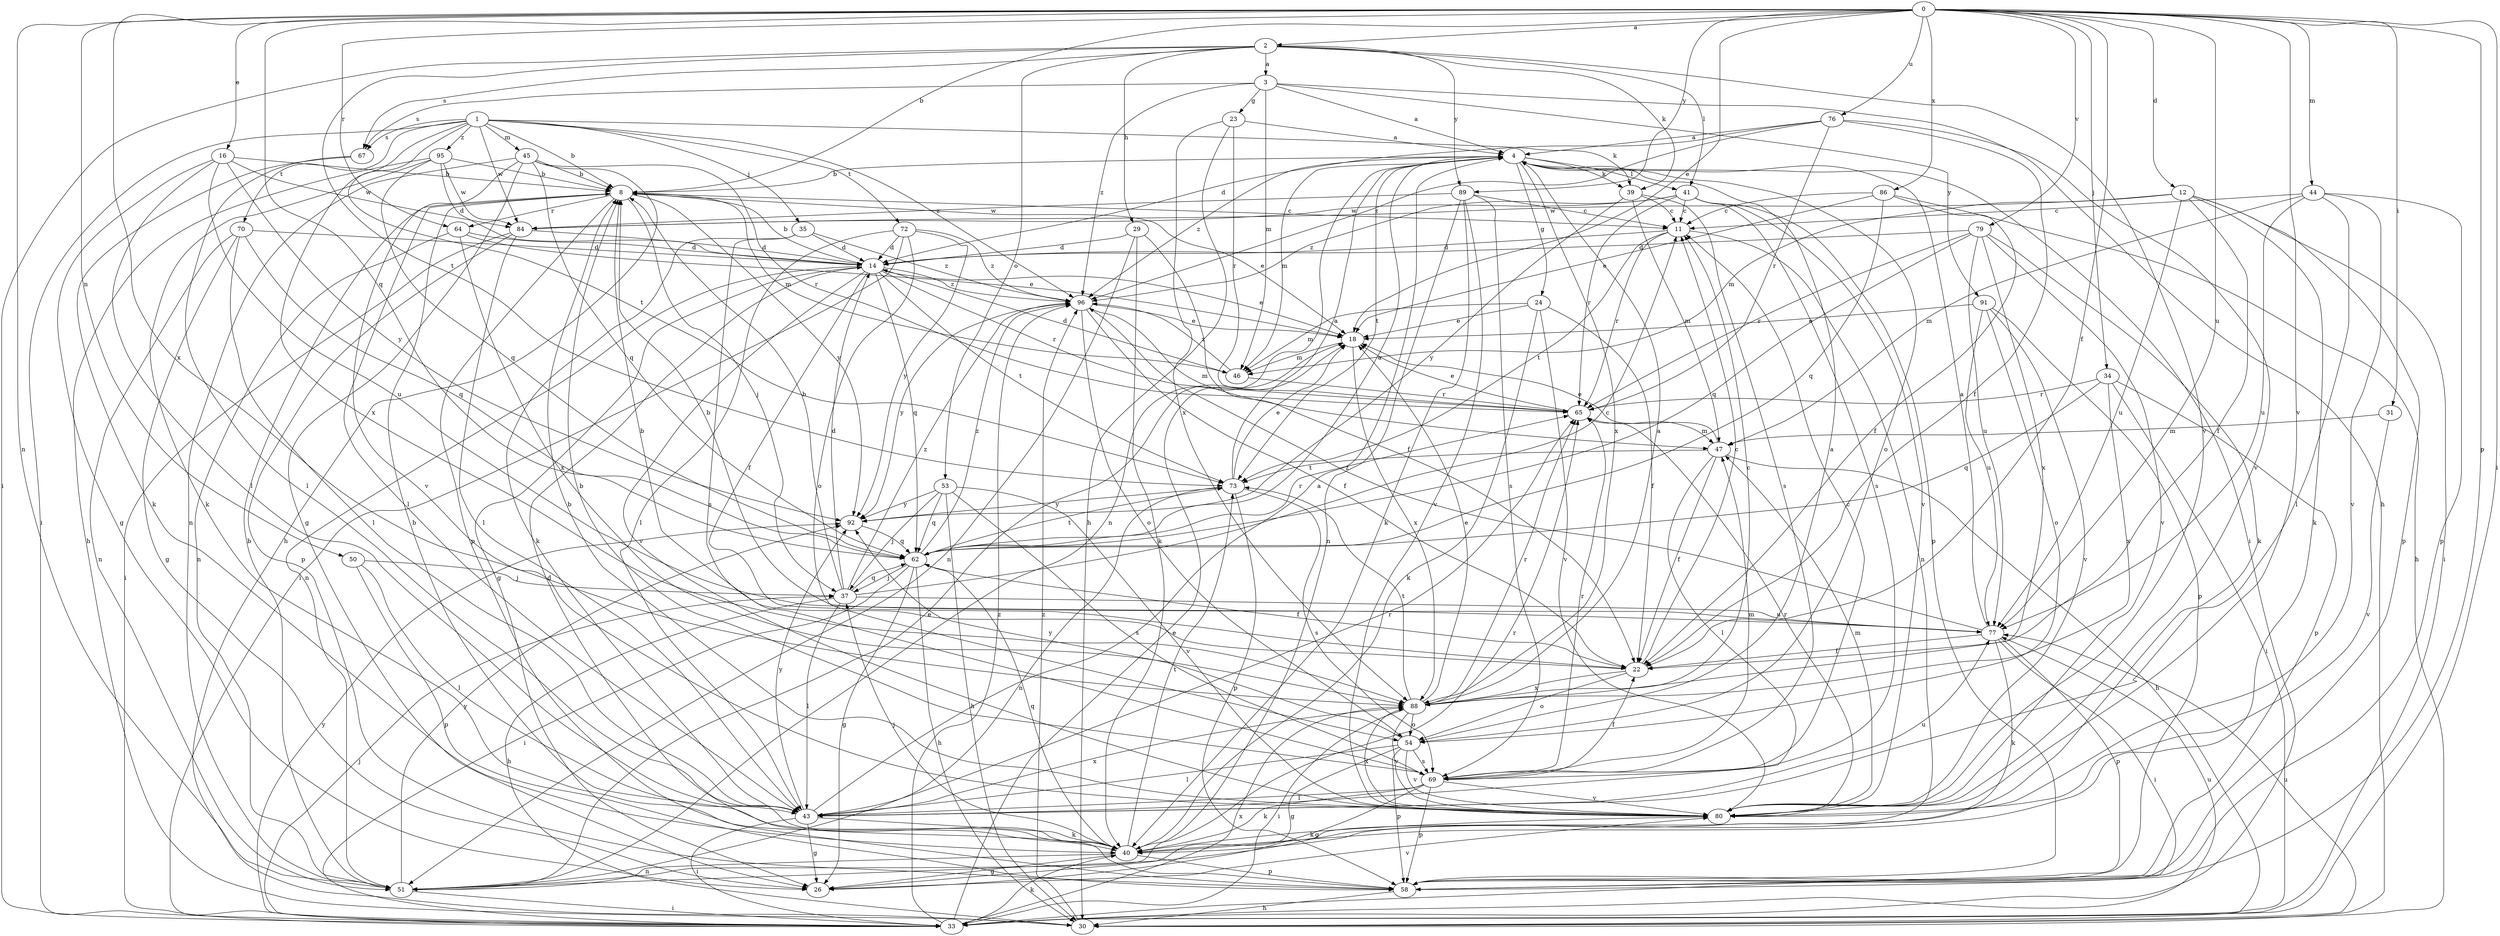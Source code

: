 strict digraph  {
0;
1;
2;
3;
4;
8;
11;
12;
14;
16;
18;
22;
23;
24;
26;
29;
30;
31;
33;
34;
35;
37;
39;
40;
41;
43;
44;
45;
46;
47;
50;
51;
53;
54;
58;
62;
64;
65;
67;
69;
70;
72;
73;
76;
77;
79;
80;
84;
86;
88;
89;
91;
92;
95;
96;
0 -> 2  [label=a];
0 -> 8  [label=b];
0 -> 12  [label=d];
0 -> 16  [label=e];
0 -> 18  [label=e];
0 -> 22  [label=f];
0 -> 31  [label=i];
0 -> 33  [label=i];
0 -> 34  [label=j];
0 -> 44  [label=m];
0 -> 50  [label=n];
0 -> 51  [label=n];
0 -> 58  [label=p];
0 -> 62  [label=q];
0 -> 64  [label=r];
0 -> 76  [label=u];
0 -> 77  [label=u];
0 -> 79  [label=v];
0 -> 80  [label=v];
0 -> 86  [label=x];
0 -> 88  [label=x];
0 -> 89  [label=y];
1 -> 8  [label=b];
1 -> 33  [label=i];
1 -> 35  [label=j];
1 -> 39  [label=k];
1 -> 45  [label=m];
1 -> 67  [label=s];
1 -> 70  [label=t];
1 -> 72  [label=t];
1 -> 73  [label=t];
1 -> 84  [label=w];
1 -> 88  [label=x];
1 -> 95  [label=z];
1 -> 96  [label=z];
2 -> 3  [label=a];
2 -> 29  [label=h];
2 -> 33  [label=i];
2 -> 39  [label=k];
2 -> 41  [label=l];
2 -> 53  [label=o];
2 -> 67  [label=s];
2 -> 73  [label=t];
2 -> 80  [label=v];
2 -> 89  [label=y];
3 -> 4  [label=a];
3 -> 23  [label=g];
3 -> 30  [label=h];
3 -> 46  [label=m];
3 -> 67  [label=s];
3 -> 91  [label=y];
3 -> 96  [label=z];
4 -> 8  [label=b];
4 -> 24  [label=g];
4 -> 33  [label=i];
4 -> 39  [label=k];
4 -> 41  [label=l];
4 -> 46  [label=m];
4 -> 51  [label=n];
4 -> 54  [label=o];
4 -> 73  [label=t];
4 -> 88  [label=x];
4 -> 96  [label=z];
8 -> 11  [label=c];
8 -> 18  [label=e];
8 -> 37  [label=j];
8 -> 43  [label=l];
8 -> 46  [label=m];
8 -> 58  [label=p];
8 -> 64  [label=r];
8 -> 92  [label=y];
11 -> 14  [label=d];
11 -> 51  [label=n];
11 -> 65  [label=r];
11 -> 73  [label=t];
12 -> 22  [label=f];
12 -> 33  [label=i];
12 -> 40  [label=k];
12 -> 46  [label=m];
12 -> 58  [label=p];
12 -> 77  [label=u];
12 -> 84  [label=w];
14 -> 8  [label=b];
14 -> 18  [label=e];
14 -> 22  [label=f];
14 -> 26  [label=g];
14 -> 51  [label=n];
14 -> 62  [label=q];
14 -> 65  [label=r];
14 -> 73  [label=t];
14 -> 80  [label=v];
14 -> 96  [label=z];
16 -> 8  [label=b];
16 -> 26  [label=g];
16 -> 43  [label=l];
16 -> 77  [label=u];
16 -> 84  [label=w];
16 -> 92  [label=y];
18 -> 46  [label=m];
18 -> 88  [label=x];
22 -> 8  [label=b];
22 -> 11  [label=c];
22 -> 54  [label=o];
22 -> 88  [label=x];
23 -> 4  [label=a];
23 -> 30  [label=h];
23 -> 65  [label=r];
23 -> 88  [label=x];
24 -> 18  [label=e];
24 -> 22  [label=f];
24 -> 40  [label=k];
24 -> 46  [label=m];
24 -> 80  [label=v];
26 -> 80  [label=v];
29 -> 14  [label=d];
29 -> 22  [label=f];
29 -> 40  [label=k];
29 -> 51  [label=n];
30 -> 77  [label=u];
30 -> 96  [label=z];
31 -> 47  [label=m];
31 -> 80  [label=v];
33 -> 18  [label=e];
33 -> 37  [label=j];
33 -> 40  [label=k];
33 -> 77  [label=u];
33 -> 88  [label=x];
33 -> 92  [label=y];
33 -> 96  [label=z];
34 -> 33  [label=i];
34 -> 58  [label=p];
34 -> 62  [label=q];
34 -> 65  [label=r];
34 -> 88  [label=x];
35 -> 14  [label=d];
35 -> 40  [label=k];
35 -> 69  [label=s];
35 -> 96  [label=z];
37 -> 8  [label=b];
37 -> 11  [label=c];
37 -> 14  [label=d];
37 -> 30  [label=h];
37 -> 43  [label=l];
37 -> 62  [label=q];
37 -> 77  [label=u];
37 -> 96  [label=z];
39 -> 11  [label=c];
39 -> 47  [label=m];
39 -> 69  [label=s];
39 -> 92  [label=y];
40 -> 8  [label=b];
40 -> 26  [label=g];
40 -> 37  [label=j];
40 -> 51  [label=n];
40 -> 58  [label=p];
40 -> 62  [label=q];
40 -> 65  [label=r];
40 -> 73  [label=t];
41 -> 11  [label=c];
41 -> 58  [label=p];
41 -> 65  [label=r];
41 -> 69  [label=s];
41 -> 80  [label=v];
41 -> 84  [label=w];
41 -> 96  [label=z];
43 -> 4  [label=a];
43 -> 26  [label=g];
43 -> 33  [label=i];
43 -> 40  [label=k];
43 -> 65  [label=r];
43 -> 77  [label=u];
43 -> 88  [label=x];
43 -> 92  [label=y];
44 -> 11  [label=c];
44 -> 43  [label=l];
44 -> 47  [label=m];
44 -> 58  [label=p];
44 -> 77  [label=u];
44 -> 80  [label=v];
45 -> 8  [label=b];
45 -> 26  [label=g];
45 -> 30  [label=h];
45 -> 51  [label=n];
45 -> 62  [label=q];
45 -> 65  [label=r];
45 -> 80  [label=v];
46 -> 14  [label=d];
46 -> 65  [label=r];
46 -> 96  [label=z];
47 -> 18  [label=e];
47 -> 22  [label=f];
47 -> 30  [label=h];
47 -> 43  [label=l];
47 -> 73  [label=t];
50 -> 37  [label=j];
50 -> 43  [label=l];
50 -> 58  [label=p];
51 -> 8  [label=b];
51 -> 18  [label=e];
51 -> 33  [label=i];
51 -> 92  [label=y];
53 -> 30  [label=h];
53 -> 37  [label=j];
53 -> 62  [label=q];
53 -> 69  [label=s];
53 -> 80  [label=v];
53 -> 92  [label=y];
54 -> 4  [label=a];
54 -> 26  [label=g];
54 -> 43  [label=l];
54 -> 58  [label=p];
54 -> 69  [label=s];
54 -> 80  [label=v];
54 -> 92  [label=y];
58 -> 14  [label=d];
58 -> 30  [label=h];
62 -> 4  [label=a];
62 -> 22  [label=f];
62 -> 26  [label=g];
62 -> 30  [label=h];
62 -> 33  [label=i];
62 -> 37  [label=j];
62 -> 65  [label=r];
62 -> 73  [label=t];
62 -> 96  [label=z];
64 -> 14  [label=d];
64 -> 18  [label=e];
64 -> 51  [label=n];
64 -> 88  [label=x];
65 -> 18  [label=e];
65 -> 47  [label=m];
67 -> 40  [label=k];
67 -> 43  [label=l];
69 -> 8  [label=b];
69 -> 11  [label=c];
69 -> 22  [label=f];
69 -> 26  [label=g];
69 -> 40  [label=k];
69 -> 43  [label=l];
69 -> 47  [label=m];
69 -> 58  [label=p];
69 -> 65  [label=r];
69 -> 80  [label=v];
70 -> 14  [label=d];
70 -> 26  [label=g];
70 -> 43  [label=l];
70 -> 51  [label=n];
70 -> 62  [label=q];
72 -> 14  [label=d];
72 -> 33  [label=i];
72 -> 43  [label=l];
72 -> 54  [label=o];
72 -> 92  [label=y];
72 -> 96  [label=z];
73 -> 4  [label=a];
73 -> 18  [label=e];
73 -> 51  [label=n];
73 -> 58  [label=p];
73 -> 69  [label=s];
73 -> 92  [label=y];
76 -> 4  [label=a];
76 -> 14  [label=d];
76 -> 22  [label=f];
76 -> 65  [label=r];
76 -> 80  [label=v];
76 -> 96  [label=z];
77 -> 4  [label=a];
77 -> 8  [label=b];
77 -> 22  [label=f];
77 -> 33  [label=i];
77 -> 40  [label=k];
77 -> 58  [label=p];
77 -> 96  [label=z];
79 -> 14  [label=d];
79 -> 40  [label=k];
79 -> 62  [label=q];
79 -> 65  [label=r];
79 -> 77  [label=u];
79 -> 80  [label=v];
79 -> 88  [label=x];
80 -> 8  [label=b];
80 -> 40  [label=k];
80 -> 47  [label=m];
80 -> 65  [label=r];
80 -> 88  [label=x];
84 -> 14  [label=d];
84 -> 33  [label=i];
84 -> 43  [label=l];
84 -> 58  [label=p];
86 -> 11  [label=c];
86 -> 18  [label=e];
86 -> 22  [label=f];
86 -> 30  [label=h];
86 -> 62  [label=q];
88 -> 4  [label=a];
88 -> 11  [label=c];
88 -> 18  [label=e];
88 -> 33  [label=i];
88 -> 54  [label=o];
88 -> 65  [label=r];
88 -> 73  [label=t];
88 -> 80  [label=v];
89 -> 11  [label=c];
89 -> 40  [label=k];
89 -> 51  [label=n];
89 -> 69  [label=s];
89 -> 80  [label=v];
89 -> 84  [label=w];
91 -> 18  [label=e];
91 -> 54  [label=o];
91 -> 58  [label=p];
91 -> 77  [label=u];
91 -> 80  [label=v];
92 -> 62  [label=q];
95 -> 8  [label=b];
95 -> 14  [label=d];
95 -> 30  [label=h];
95 -> 40  [label=k];
95 -> 62  [label=q];
95 -> 84  [label=w];
96 -> 18  [label=e];
96 -> 22  [label=f];
96 -> 47  [label=m];
96 -> 54  [label=o];
96 -> 92  [label=y];
}

